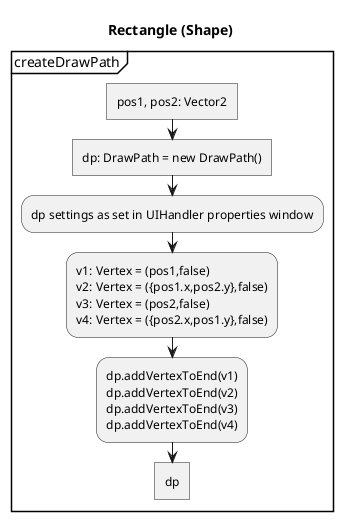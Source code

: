 @startuml Rectangle
skinparam monochrome true

title Rectangle (Shape)


partition createDrawPath {
	:pos1, pos2: Vector2]
	:dp: DrawPath = new DrawPath()]
	:dp settings as set in UIHandler properties window;
	:v1: Vertex = (pos1,false)
	v2: Vertex = ({pos1.x,pos2.y},false)
	v3: Vertex = (pos2,false)
	v4: Vertex = ({pos2.x,pos1.y},false);
	:dp.addVertexToEnd(v1)
	dp.addVertexToEnd(v2)
	dp.addVertexToEnd(v3)
	dp.addVertexToEnd(v4);
	:dp]
}

@enduml